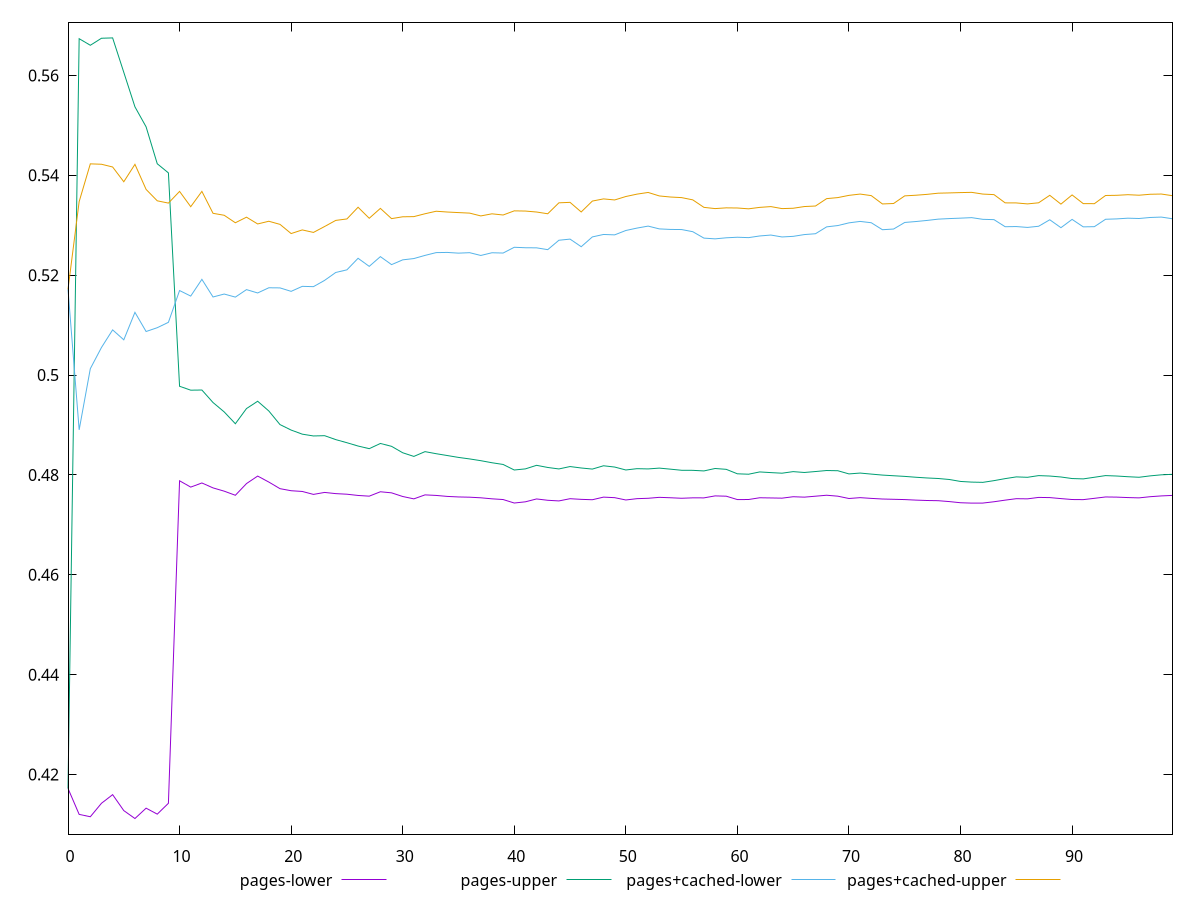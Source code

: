 reset

$pagesLower <<EOF
0 0.41721650561003276
1 0.4120162612295458
2 0.41154416772945357
3 0.41424191979903285
4 0.4159692504664762
5 0.4127732924356839
6 0.4111891513379051
7 0.41326238302634305
8 0.4120645651600633
9 0.4142448503024684
10 0.4788276062616534
11 0.4775627676660954
12 0.47839004769972376
13 0.4774027968504841
14 0.4767490464905144
15 0.47592478644315594
16 0.47827017508390884
17 0.47977035253170547
18 0.47857214745013893
19 0.47724858309243373
20 0.476837020477747
21 0.47668961444867053
22 0.47610003382674687
23 0.47649567768102413
24 0.4762564165784904
25 0.47613887415678413
26 0.475889070798438
27 0.47574752787575714
28 0.4766286057379101
29 0.4764138530550774
30 0.4756812482012308
31 0.4752060826739305
32 0.47600530173206723
33 0.47589548520902486
34 0.4756976698011981
35 0.47559063749876684
36 0.4755392500532116
37 0.4754204550451033
38 0.4752159677639969
39 0.4750722806679799
40 0.47437366929097863
41 0.47461677270067343
42 0.47519118097038954
43 0.4749230175614936
44 0.4747937164608692
45 0.47523896177414565
46 0.4751094052466612
47 0.47503336851899236
48 0.47555557716622104
49 0.4754469168062465
50 0.474983496468355
51 0.47524856163337065
52 0.475323253399671
53 0.47551224490831545
54 0.475429160243691
55 0.4753251024305801
56 0.47541227705532946
57 0.47540463978688
58 0.47580095960651086
59 0.4757416384489725
60 0.47506298357540344
61 0.47507689074118625
62 0.4754280488620107
63 0.4753899838202951
64 0.4753484983814871
65 0.4756345028034481
66 0.4755502506417137
67 0.475740980131785
68 0.4759317448020673
69 0.4757452670661122
70 0.47527791722072443
71 0.4754498377560242
72 0.4753018571341572
73 0.4751764570972412
74 0.47511994501382177
75 0.475063850987601
76 0.4749564297464341
77 0.474877659717279
78 0.47484083076533373
79 0.47466047631059866
80 0.4744300754754162
81 0.47435498916336905
82 0.474365105235792
83 0.47462720874997455
84 0.4749519918328265
85 0.47524222550651035
86 0.47520918586780214
87 0.4754971815957989
88 0.4754616425289613
89 0.4752603196967363
90 0.47507497426800477
91 0.475053873045395
92 0.4753148585787584
93 0.4755872178520248
94 0.4755551974136539
95 0.4754669744475073
96 0.47540502827492453
97 0.475639907829576
98 0.47579773439691386
99 0.4758971786670146
EOF

$pagesUpper <<EOF
0 0.41721650561003276
1 0.5673656998768085
2 0.566047855328416
3 0.5674545493111856
4 0.5675223081358989
5 0.5606317941829646
6 0.5537168214964766
7 0.5497099422505789
8 0.5423171139173186
9 0.5404854021366433
10 0.4977525759417208
11 0.49697494948160736
12 0.4970047351620846
13 0.49449640052236826
14 0.4926217623789242
15 0.49025166031523315
16 0.49329755488980626
17 0.49475756414125
18 0.49280664849265193
19 0.4900829549395563
20 0.48898223357860227
21 0.4881646441482088
22 0.4878056151064459
23 0.4878599835434851
24 0.4870724732199818
25 0.48645071857767175
26 0.48578722000447505
27 0.48525859432727814
28 0.4863001469712611
29 0.48572864707146696
30 0.48444066449929746
31 0.4837086463176391
32 0.4846651977587798
33 0.484250496144711
34 0.48388326334141674
35 0.48350908785347757
36 0.48320485612560415
37 0.4828531438165436
38 0.48244088768118165
39 0.4820978655108896
40 0.48098818148641925
41 0.48121165666147975
42 0.4819251064339635
43 0.481496008810818
44 0.4811993738885897
45 0.4816789677563696
46 0.4813901514919367
47 0.4811711128302202
48 0.4818334515335769
49 0.48157885859689875
50 0.4809918295846529
51 0.48125387093335276
52 0.48120240101807626
53 0.48136595376846325
54 0.4811555987546263
55 0.4809322360348648
56 0.4809198322957235
57 0.48079969478019985
58 0.48128910726420343
59 0.4811205522665774
60 0.48022633015285
61 0.4801422916378452
62 0.48060015631959757
63 0.48046555866446744
64 0.48034771962830114
65 0.48066175284597323
66 0.4804907374524647
67 0.48068019541822793
68 0.4808829615979033
69 0.4808417145457089
70 0.48020353992763676
71 0.4803739821440482
72 0.48016645940227787
73 0.4799698340528151
74 0.47983643406199733
75 0.4797072501596677
76 0.47953400537082774
77 0.4793907097855312
78 0.47928557561324153
79 0.4790847080363588
80 0.4786955245546434
81 0.4785635108920957
82 0.4785134688079036
83 0.4788564291166726
84 0.4792593029219689
85 0.4796066991937153
86 0.47952554554112325
87 0.47986333710633766
88 0.47977958943044885
89 0.47958777527679664
90 0.47927706355747285
91 0.4792070001726268
92 0.479534106928826
93 0.47986751444660586
94 0.4797814081649944
95 0.4796428444840475
96 0.4795309757403969
97 0.47981105933287715
98 0.48002136686644314
99 0.48012306551443923
EOF

$pagesCachedLower <<EOF
0 0.517172630862501
1 0.48903035586114996
2 0.5012762059168185
3 0.5055236446209951
4 0.5090500206063051
5 0.5070560320541161
6 0.5125623241007754
7 0.5087226395446118
8 0.5094867829270825
9 0.5105659080039995
10 0.5169281884895789
11 0.5158193153597884
12 0.5191710938944119
13 0.5156356275922986
14 0.5162267310079159
15 0.5156136352025059
16 0.5171126842562386
17 0.5164415336123634
18 0.5174830344732093
19 0.5174582722627402
20 0.516764569620967
21 0.5177666326892603
22 0.5177063510149358
23 0.5189652307134286
24 0.5205500363206917
25 0.521073331596288
26 0.5233871246909583
27 0.5217691967260059
28 0.5237184239866226
29 0.5221206993469747
30 0.5230730833878882
31 0.5233330824592032
32 0.5239652902910005
33 0.5245238759161361
34 0.5245601613694791
35 0.5244173233254269
36 0.5245096602610417
37 0.5239528970953083
38 0.5244958498932268
39 0.524438004741603
40 0.5255915744271652
41 0.5254987145086979
42 0.5254797966523804
43 0.5251178372832075
44 0.5270000533340068
45 0.5272287454474397
46 0.5257048556622118
47 0.5276672298147802
48 0.5281587670098105
49 0.5280770640354701
50 0.5289527465360252
51 0.5294348915309668
52 0.5298333713280998
53 0.5292730172445849
54 0.5291654478781156
55 0.5291430805244225
56 0.5287122843710802
57 0.5274265991337852
58 0.5272798863244651
59 0.5274909493648404
60 0.527601567061831
61 0.527524236563641
62 0.5278586340742025
63 0.5280418459394665
64 0.5276585185019804
65 0.5277796672222628
66 0.5281353401962887
67 0.5283049940387068
68 0.5296798460388935
69 0.5299431557515509
70 0.5304818877542876
71 0.5307715843553863
72 0.530506105983818
73 0.529107841432585
74 0.5292459629661334
75 0.5305633200688461
76 0.5307478538534784
77 0.5309680682369043
78 0.5312282160544511
79 0.5313387596105654
80 0.5314258125937614
81 0.5315273361311886
82 0.5311895170140345
83 0.5311262864274172
84 0.5297107177580339
85 0.5297421974096254
86 0.5295691420893495
87 0.5298009378366425
88 0.5311019386804895
89 0.5295145490144147
90 0.5311778205538658
91 0.5296808356341918
92 0.5297200679888002
93 0.5312005006730424
94 0.531277217293109
95 0.5314181807934303
96 0.5313545204843719
97 0.5315602132122464
98 0.531639604200351
99 0.5313051490709697
EOF

$pagesCachedUpper <<EOF
0 0.517172630862501
1 0.5347361724420479
2 0.5422990900031426
3 0.5422191181616057
4 0.5416713972838143
5 0.5387141012702638
6 0.5422014958162987
7 0.5371796137786549
8 0.5348975522429044
9 0.5344398598898945
10 0.5367809827580643
11 0.5337202508400846
12 0.5367875044643082
13 0.5323920820021526
14 0.5320027766154226
15 0.5305013398653741
16 0.531620180323839
17 0.530263106731884
18 0.5308038170020477
19 0.5301798553391023
20 0.5283400705578846
21 0.5290683463186046
22 0.5285665224511038
23 0.52975328650132
24 0.5309749093057231
25 0.5312668819182168
26 0.5336109027712499
27 0.5314010894189976
28 0.533382319970731
29 0.531330660565382
30 0.531697199822102
31 0.5317321379825549
32 0.5323048495226069
33 0.5328092134310018
34 0.5326514834959873
35 0.5325396446103997
36 0.5324332250678319
37 0.5318713638991018
38 0.5322931129126249
39 0.5320556205324117
40 0.5328872681060067
41 0.5328460785913324
42 0.5326523409057861
43 0.5323044986803909
44 0.5344954911073428
45 0.5345896255318104
46 0.5326624623609265
47 0.5348461919416079
48 0.5352810844328915
49 0.5350700161813465
50 0.5357574111714906
51 0.5362357094850683
52 0.5365718630408347
53 0.5358747882505533
54 0.535656604269561
55 0.535538196130756
56 0.5350877551716925
57 0.5335869828142006
58 0.5333398914023159
59 0.5334876717367502
60 0.5334587293451243
61 0.5332937316375228
62 0.5335819057182224
63 0.5337395215377807
64 0.5333380190367836
65 0.5334070796944788
66 0.5337480042269283
67 0.5338548588878442
68 0.5353346287920905
69 0.5355426844695824
70 0.5359895303756572
71 0.5362498412277384
72 0.5359351221445287
73 0.5342708790377776
74 0.534357987887884
75 0.5358893541020592
76 0.5360164947731603
77 0.5361889706568465
78 0.5364245979926371
79 0.5364799199795496
80 0.5365448806375401
81 0.5365910001956112
82 0.5362465027287403
83 0.536137367922166
84 0.5344877191996619
85 0.5344719022490779
86 0.5342796852336998
87 0.5344998736744401
88 0.5359998583973947
89 0.5342336256144414
90 0.5360766419294749
91 0.5343341894792164
92 0.5343243230702653
93 0.5359631483927737
94 0.5359993822887245
95 0.536123446437531
96 0.5360192419149881
97 0.5362087454412124
98 0.5362549730146563
99 0.5359201987590698
EOF

set key outside below
set xrange [0:99]
set yrange [0.40806248820194524:0.5706489712718588]
set trange [0.40806248820194524:0.5706489712718588]
set terminal svg size 640, 560 enhanced background rgb 'white'
set output "reprap/meta/scoreEstimate/comparison/sorted/1_vs_2.svg"

plot $pagesLower title "pages-lower" with line, \
     $pagesUpper title "pages-upper" with line, \
     $pagesCachedLower title "pages+cached-lower" with line, \
     $pagesCachedUpper title "pages+cached-upper" with line

reset
